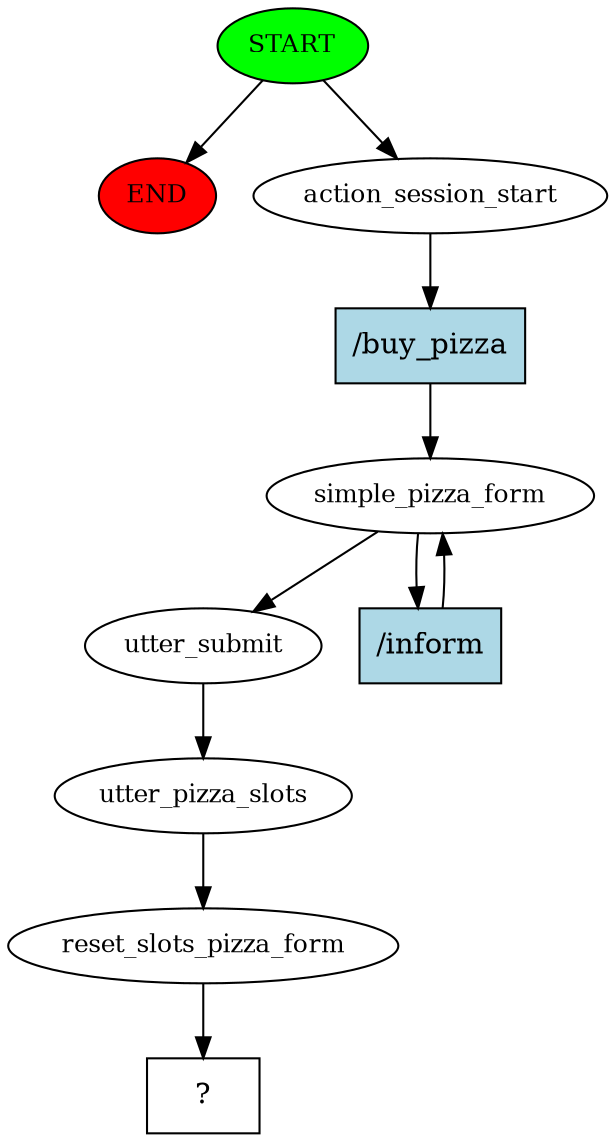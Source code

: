 digraph  {
0 [class="start active", fillcolor=green, fontsize=12, label=START, style=filled];
"-1" [class=end, fillcolor=red, fontsize=12, label=END, style=filled];
1 [class=active, fontsize=12, label=action_session_start];
2 [class=active, fontsize=12, label=simple_pizza_form];
4 [class=active, fontsize=12, label=utter_submit];
5 [class=active, fontsize=12, label=utter_pizza_slots];
6 [class=active, fontsize=12, label=reset_slots_pizza_form];
7 [class="intent dashed active", label="  ?  ", shape=rect];
8 [class="intent active", fillcolor=lightblue, label="/buy_pizza", shape=rect, style=filled];
9 [class="intent active", fillcolor=lightblue, label="/inform", shape=rect, style=filled];
0 -> "-1"  [class="", key=NONE, label=""];
0 -> 1  [class=active, key=NONE, label=""];
1 -> 8  [class=active, key=0];
2 -> 4  [class=active, key=NONE, label=""];
2 -> 9  [class=active, key=0];
4 -> 5  [class=active, key=NONE, label=""];
5 -> 6  [class=active, key=NONE, label=""];
6 -> 7  [class=active, key=NONE, label=""];
8 -> 2  [class=active, key=0];
9 -> 2  [class=active, key=0];
}
